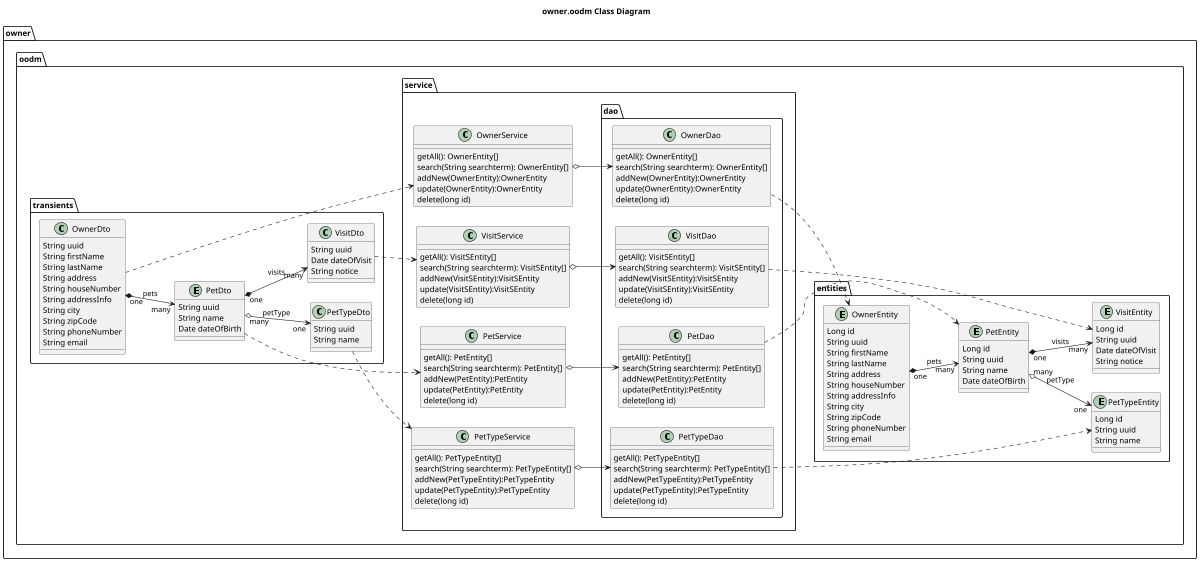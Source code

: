 @startuml
'https://plantuml.com/class-diagram

title owner.oodm Class Diagram

left to right direction
' top to bottom direction

scale 1200 width

package owner.oodm {

    package owner.oodm.entities {

        entity OwnerEntity {
            Long id
            String uuid
            String firstName
            String lastName
            String address
            String houseNumber
            String addressInfo
            String city
            String zipCode
            String phoneNumber
            String email
        }

        entity PetEntity {
            Long id
            String uuid
            String name
            Date dateOfBirth
        }

        entity VisitEntity {
            Long id
            String uuid
            Date dateOfVisit
            String notice
        }

        entity PetTypeEntity {
            Long id
            String uuid
            String name
        }

        OwnerEntity "one"  *--> "many"  PetEntity: pets
        PetEntity "one" *--> "many" VisitEntity: visits
        PetEntity "many"  o-->  "one" PetTypeEntity: petType

    }

    package owner.oodm.service {

        class OwnerService {
            getAll(): OwnerEntity[]
            search(String searchterm): OwnerEntity[]
            addNew(OwnerEntity):OwnerEntity
            update(OwnerEntity):OwnerEntity
            delete(long id)
        }

        class PetTypeService {
            getAll(): PetTypeEntity[]
            search(String searchterm): PetTypeEntity[]
            addNew(PetTypeEntity):PetTypeEntity
            update(PetTypeEntity):PetTypeEntity
            delete(long id)
        }

        class PetService {
            getAll(): PetEntity[]
            search(String searchterm): PetEntity[]
            addNew(PetEntity):PetEntity
            update(PetEntity):PetEntity
            delete(long id)
        }

        class VisitService {
            getAll(): VisitSEntity[]
            search(String searchterm): VisitSEntity[]
            addNew(VisitSEntity):VisitSEntity
            update(VisitSEntity):VisitSEntity
            delete(long id)
        }

        package owner.oodm.service.dao {

            class OwnerDao {
                getAll(): OwnerEntity[]
                search(String searchterm): OwnerEntity[]
                addNew(OwnerEntity):OwnerEntity
                update(OwnerEntity):OwnerEntity
                delete(long id)
            }

            class PetTypeDao {
                getAll(): PetTypeEntity[]
                search(String searchterm): PetTypeEntity[]
                addNew(PetTypeEntity):PetTypeEntity
                update(PetTypeEntity):PetTypeEntity
                delete(long id)
            }

            class PetDao {
                getAll(): PetEntity[]
                search(String searchterm): PetEntity[]
                addNew(PetEntity):PetEntity
                update(PetEntity):PetEntity
                delete(long id)
            }

            class VisitDao {
                getAll(): VisitSEntity[]
                search(String searchterm): VisitSEntity[]
                addNew(VisitSEntity):VisitSEntity
                update(VisitSEntity):VisitSEntity
                delete(long id)
            }

            OwnerDao ..> OwnerEntity
            PetDao ..> PetEntity
            PetTypeDao ..> PetTypeEntity
            VisitDao ..> VisitEntity
        }

        OwnerService o--> OwnerDao
        PetService o--> PetDao
        PetTypeService o--> PetTypeDao
        VisitService o--> VisitDao
    }

    package owner.oodm.transients {

        class OwnerDto {
            String uuid
            String firstName
            String lastName
            String address
            String houseNumber
            String addressInfo
            String city
            String zipCode
            String phoneNumber
            String email
        }

        entity PetDto {
            String uuid
            String name
            Date dateOfBirth
        }

        class PetTypeDto {
            String uuid
            String name
        }

        class VisitDto {
            String uuid
            Date dateOfVisit
            String notice
        }

        OwnerDto "one"  *--> "many"  PetDto: pets
        PetDto "one" *--> "many" VisitDto: visits
        PetDto "many"  o-->  "one" PetTypeDto: petType

        OwnerDto ..> OwnerService
        PetDto ..> PetService
        VisitDto ..> VisitService
        PetTypeDto  ..> PetTypeService
    }
}

@enduml
